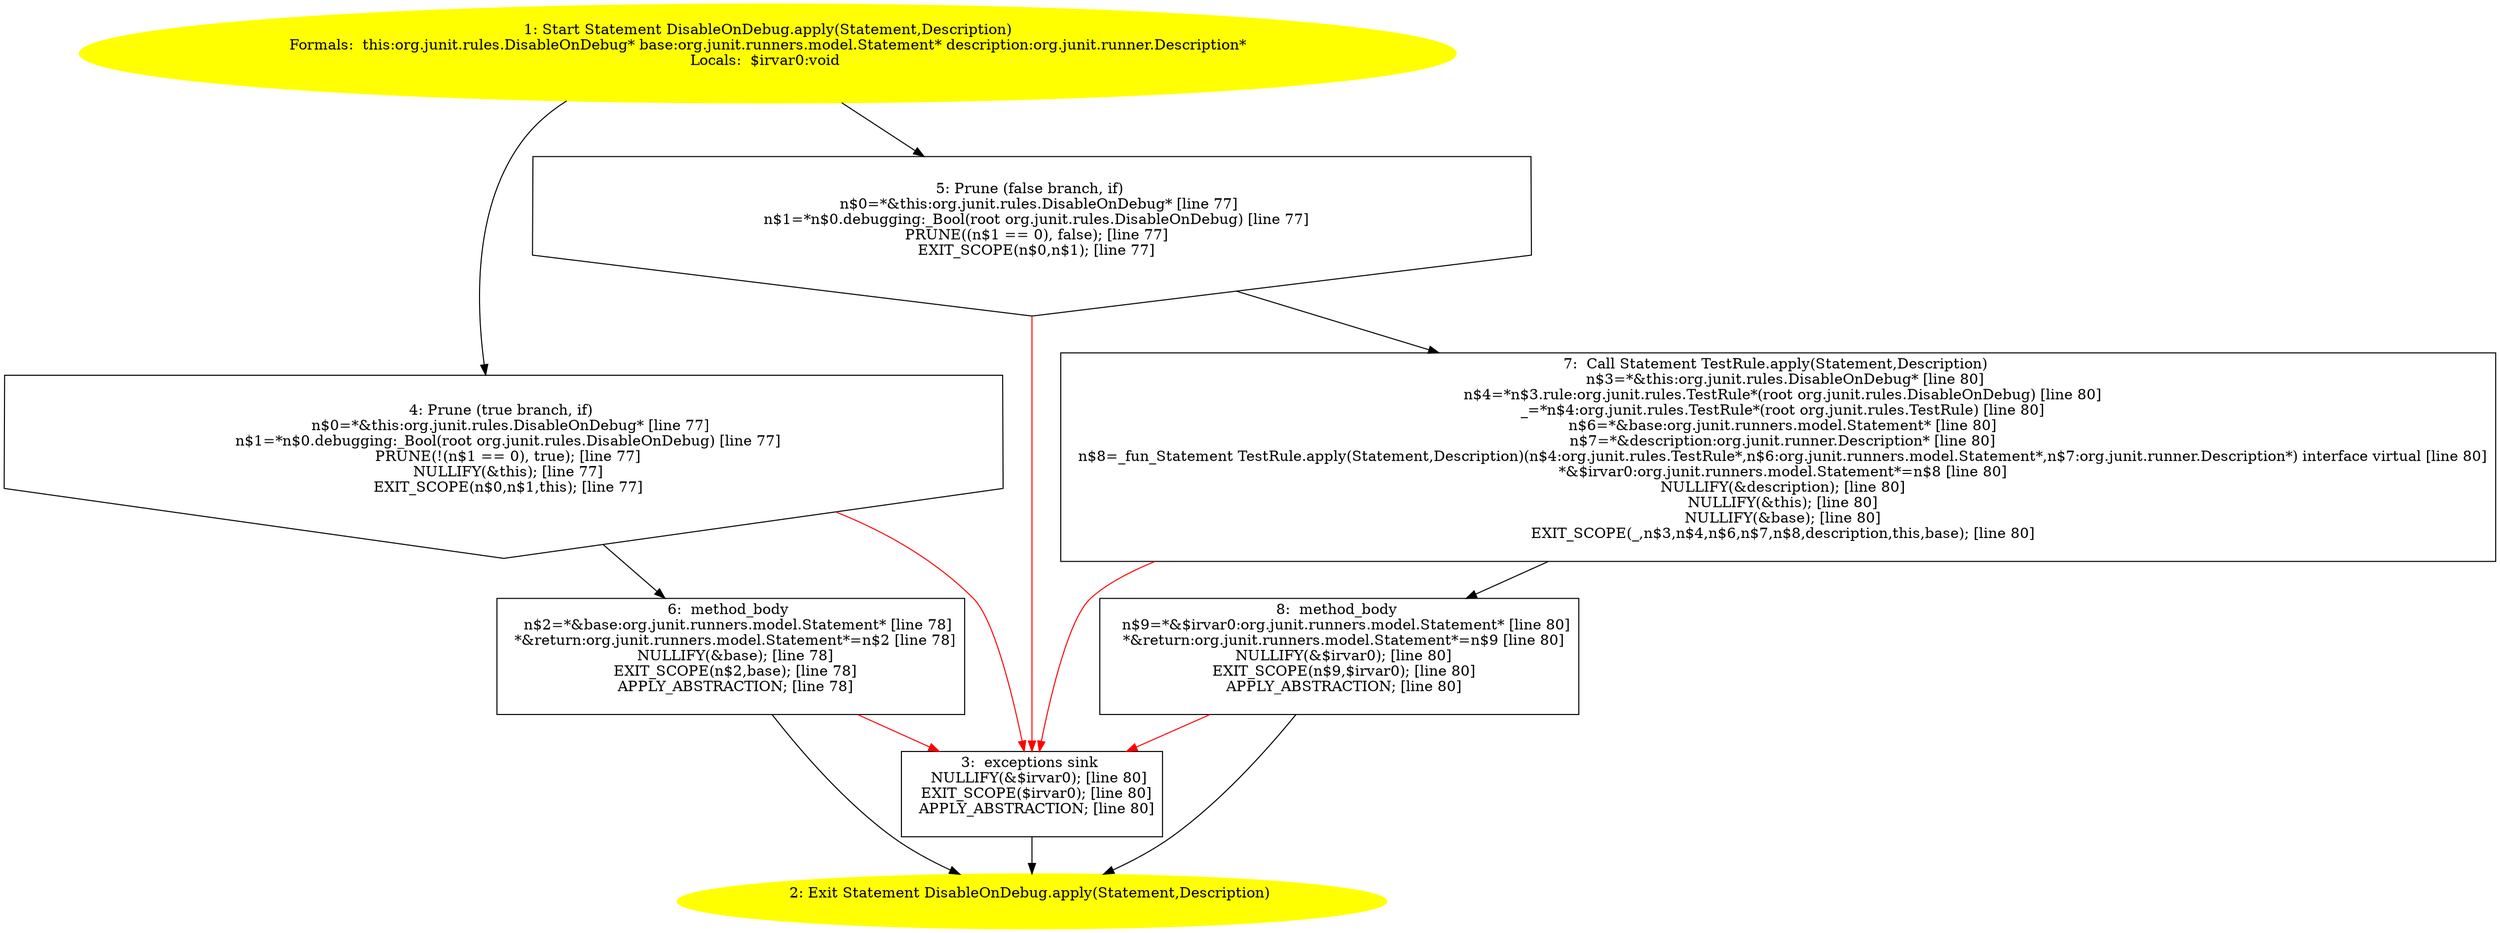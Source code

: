 /* @generated */
digraph cfg {
"org.junit.rules.DisableOnDebug.apply(org.junit.runners.model.Statement,org.junit.runner.Description).7a354060836cf951d83eb5a62b0de6a8_1" [label="1: Start Statement DisableOnDebug.apply(Statement,Description)\nFormals:  this:org.junit.rules.DisableOnDebug* base:org.junit.runners.model.Statement* description:org.junit.runner.Description*\nLocals:  $irvar0:void \n  " color=yellow style=filled]
	

	 "org.junit.rules.DisableOnDebug.apply(org.junit.runners.model.Statement,org.junit.runner.Description).7a354060836cf951d83eb5a62b0de6a8_1" -> "org.junit.rules.DisableOnDebug.apply(org.junit.runners.model.Statement,org.junit.runner.Description).7a354060836cf951d83eb5a62b0de6a8_4" ;
	 "org.junit.rules.DisableOnDebug.apply(org.junit.runners.model.Statement,org.junit.runner.Description).7a354060836cf951d83eb5a62b0de6a8_1" -> "org.junit.rules.DisableOnDebug.apply(org.junit.runners.model.Statement,org.junit.runner.Description).7a354060836cf951d83eb5a62b0de6a8_5" ;
"org.junit.rules.DisableOnDebug.apply(org.junit.runners.model.Statement,org.junit.runner.Description).7a354060836cf951d83eb5a62b0de6a8_2" [label="2: Exit Statement DisableOnDebug.apply(Statement,Description) \n  " color=yellow style=filled]
	

"org.junit.rules.DisableOnDebug.apply(org.junit.runners.model.Statement,org.junit.runner.Description).7a354060836cf951d83eb5a62b0de6a8_3" [label="3:  exceptions sink \n   NULLIFY(&$irvar0); [line 80]\n  EXIT_SCOPE($irvar0); [line 80]\n  APPLY_ABSTRACTION; [line 80]\n " shape="box"]
	

	 "org.junit.rules.DisableOnDebug.apply(org.junit.runners.model.Statement,org.junit.runner.Description).7a354060836cf951d83eb5a62b0de6a8_3" -> "org.junit.rules.DisableOnDebug.apply(org.junit.runners.model.Statement,org.junit.runner.Description).7a354060836cf951d83eb5a62b0de6a8_2" ;
"org.junit.rules.DisableOnDebug.apply(org.junit.runners.model.Statement,org.junit.runner.Description).7a354060836cf951d83eb5a62b0de6a8_4" [label="4: Prune (true branch, if) \n   n$0=*&this:org.junit.rules.DisableOnDebug* [line 77]\n  n$1=*n$0.debugging:_Bool(root org.junit.rules.DisableOnDebug) [line 77]\n  PRUNE(!(n$1 == 0), true); [line 77]\n  NULLIFY(&this); [line 77]\n  EXIT_SCOPE(n$0,n$1,this); [line 77]\n " shape="invhouse"]
	

	 "org.junit.rules.DisableOnDebug.apply(org.junit.runners.model.Statement,org.junit.runner.Description).7a354060836cf951d83eb5a62b0de6a8_4" -> "org.junit.rules.DisableOnDebug.apply(org.junit.runners.model.Statement,org.junit.runner.Description).7a354060836cf951d83eb5a62b0de6a8_6" ;
	 "org.junit.rules.DisableOnDebug.apply(org.junit.runners.model.Statement,org.junit.runner.Description).7a354060836cf951d83eb5a62b0de6a8_4" -> "org.junit.rules.DisableOnDebug.apply(org.junit.runners.model.Statement,org.junit.runner.Description).7a354060836cf951d83eb5a62b0de6a8_3" [color="red" ];
"org.junit.rules.DisableOnDebug.apply(org.junit.runners.model.Statement,org.junit.runner.Description).7a354060836cf951d83eb5a62b0de6a8_5" [label="5: Prune (false branch, if) \n   n$0=*&this:org.junit.rules.DisableOnDebug* [line 77]\n  n$1=*n$0.debugging:_Bool(root org.junit.rules.DisableOnDebug) [line 77]\n  PRUNE((n$1 == 0), false); [line 77]\n  EXIT_SCOPE(n$0,n$1); [line 77]\n " shape="invhouse"]
	

	 "org.junit.rules.DisableOnDebug.apply(org.junit.runners.model.Statement,org.junit.runner.Description).7a354060836cf951d83eb5a62b0de6a8_5" -> "org.junit.rules.DisableOnDebug.apply(org.junit.runners.model.Statement,org.junit.runner.Description).7a354060836cf951d83eb5a62b0de6a8_7" ;
	 "org.junit.rules.DisableOnDebug.apply(org.junit.runners.model.Statement,org.junit.runner.Description).7a354060836cf951d83eb5a62b0de6a8_5" -> "org.junit.rules.DisableOnDebug.apply(org.junit.runners.model.Statement,org.junit.runner.Description).7a354060836cf951d83eb5a62b0de6a8_3" [color="red" ];
"org.junit.rules.DisableOnDebug.apply(org.junit.runners.model.Statement,org.junit.runner.Description).7a354060836cf951d83eb5a62b0de6a8_6" [label="6:  method_body \n   n$2=*&base:org.junit.runners.model.Statement* [line 78]\n  *&return:org.junit.runners.model.Statement*=n$2 [line 78]\n  NULLIFY(&base); [line 78]\n  EXIT_SCOPE(n$2,base); [line 78]\n  APPLY_ABSTRACTION; [line 78]\n " shape="box"]
	

	 "org.junit.rules.DisableOnDebug.apply(org.junit.runners.model.Statement,org.junit.runner.Description).7a354060836cf951d83eb5a62b0de6a8_6" -> "org.junit.rules.DisableOnDebug.apply(org.junit.runners.model.Statement,org.junit.runner.Description).7a354060836cf951d83eb5a62b0de6a8_2" ;
	 "org.junit.rules.DisableOnDebug.apply(org.junit.runners.model.Statement,org.junit.runner.Description).7a354060836cf951d83eb5a62b0de6a8_6" -> "org.junit.rules.DisableOnDebug.apply(org.junit.runners.model.Statement,org.junit.runner.Description).7a354060836cf951d83eb5a62b0de6a8_3" [color="red" ];
"org.junit.rules.DisableOnDebug.apply(org.junit.runners.model.Statement,org.junit.runner.Description).7a354060836cf951d83eb5a62b0de6a8_7" [label="7:  Call Statement TestRule.apply(Statement,Description) \n   n$3=*&this:org.junit.rules.DisableOnDebug* [line 80]\n  n$4=*n$3.rule:org.junit.rules.TestRule*(root org.junit.rules.DisableOnDebug) [line 80]\n  _=*n$4:org.junit.rules.TestRule*(root org.junit.rules.TestRule) [line 80]\n  n$6=*&base:org.junit.runners.model.Statement* [line 80]\n  n$7=*&description:org.junit.runner.Description* [line 80]\n  n$8=_fun_Statement TestRule.apply(Statement,Description)(n$4:org.junit.rules.TestRule*,n$6:org.junit.runners.model.Statement*,n$7:org.junit.runner.Description*) interface virtual [line 80]\n  *&$irvar0:org.junit.runners.model.Statement*=n$8 [line 80]\n  NULLIFY(&description); [line 80]\n  NULLIFY(&this); [line 80]\n  NULLIFY(&base); [line 80]\n  EXIT_SCOPE(_,n$3,n$4,n$6,n$7,n$8,description,this,base); [line 80]\n " shape="box"]
	

	 "org.junit.rules.DisableOnDebug.apply(org.junit.runners.model.Statement,org.junit.runner.Description).7a354060836cf951d83eb5a62b0de6a8_7" -> "org.junit.rules.DisableOnDebug.apply(org.junit.runners.model.Statement,org.junit.runner.Description).7a354060836cf951d83eb5a62b0de6a8_8" ;
	 "org.junit.rules.DisableOnDebug.apply(org.junit.runners.model.Statement,org.junit.runner.Description).7a354060836cf951d83eb5a62b0de6a8_7" -> "org.junit.rules.DisableOnDebug.apply(org.junit.runners.model.Statement,org.junit.runner.Description).7a354060836cf951d83eb5a62b0de6a8_3" [color="red" ];
"org.junit.rules.DisableOnDebug.apply(org.junit.runners.model.Statement,org.junit.runner.Description).7a354060836cf951d83eb5a62b0de6a8_8" [label="8:  method_body \n   n$9=*&$irvar0:org.junit.runners.model.Statement* [line 80]\n  *&return:org.junit.runners.model.Statement*=n$9 [line 80]\n  NULLIFY(&$irvar0); [line 80]\n  EXIT_SCOPE(n$9,$irvar0); [line 80]\n  APPLY_ABSTRACTION; [line 80]\n " shape="box"]
	

	 "org.junit.rules.DisableOnDebug.apply(org.junit.runners.model.Statement,org.junit.runner.Description).7a354060836cf951d83eb5a62b0de6a8_8" -> "org.junit.rules.DisableOnDebug.apply(org.junit.runners.model.Statement,org.junit.runner.Description).7a354060836cf951d83eb5a62b0de6a8_2" ;
	 "org.junit.rules.DisableOnDebug.apply(org.junit.runners.model.Statement,org.junit.runner.Description).7a354060836cf951d83eb5a62b0de6a8_8" -> "org.junit.rules.DisableOnDebug.apply(org.junit.runners.model.Statement,org.junit.runner.Description).7a354060836cf951d83eb5a62b0de6a8_3" [color="red" ];
}
